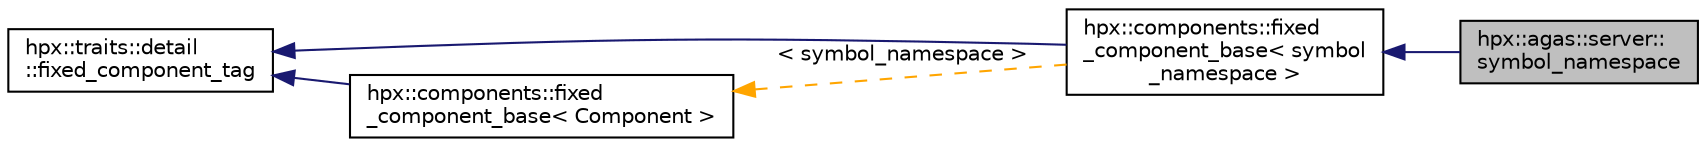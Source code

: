 digraph "hpx::agas::server::symbol_namespace"
{
  edge [fontname="Helvetica",fontsize="10",labelfontname="Helvetica",labelfontsize="10"];
  node [fontname="Helvetica",fontsize="10",shape=record];
  rankdir="LR";
  Node0 [label="hpx::agas::server::\lsymbol_namespace",height=0.2,width=0.4,color="black", fillcolor="grey75", style="filled", fontcolor="black"];
  Node1 -> Node0 [dir="back",color="midnightblue",fontsize="10",style="solid",fontname="Helvetica"];
  Node1 [label="hpx::components::fixed\l_component_base\< symbol\l_namespace \>",height=0.2,width=0.4,color="black", fillcolor="white", style="filled",URL="$df/dfd/classhpx_1_1components_1_1fixed__component__base.html"];
  Node2 -> Node1 [dir="back",color="midnightblue",fontsize="10",style="solid",fontname="Helvetica"];
  Node2 [label="hpx::traits::detail\l::fixed_component_tag",height=0.2,width=0.4,color="black", fillcolor="white", style="filled",URL="$d6/d72/structhpx_1_1traits_1_1detail_1_1fixed__component__tag.html"];
  Node3 -> Node1 [dir="back",color="orange",fontsize="10",style="dashed",label=" \< symbol_namespace \>" ,fontname="Helvetica"];
  Node3 [label="hpx::components::fixed\l_component_base\< Component \>",height=0.2,width=0.4,color="black", fillcolor="white", style="filled",URL="$df/dfd/classhpx_1_1components_1_1fixed__component__base.html",tooltip="\ endcond "];
  Node2 -> Node3 [dir="back",color="midnightblue",fontsize="10",style="solid",fontname="Helvetica"];
}
